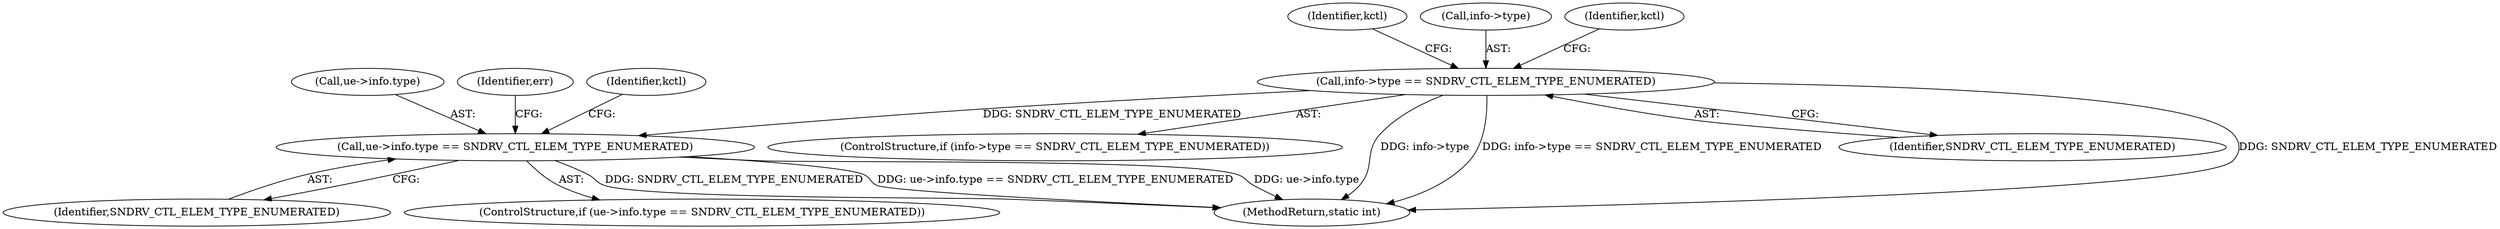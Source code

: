 digraph "0_linux_82262a46627bebb0febcc26664746c25cef08563@pointer" {
"1000410" [label="(Call,ue->info.type == SNDRV_CTL_ELEM_TYPE_ENUMERATED)"];
"1000211" [label="(Call,info->type == SNDRV_CTL_ELEM_TYPE_ENUMERATED)"];
"1000508" [label="(MethodReturn,static int)"];
"1000419" [label="(Identifier,err)"];
"1000218" [label="(Identifier,kctl)"];
"1000215" [label="(Identifier,SNDRV_CTL_ELEM_TYPE_ENUMERATED)"];
"1000210" [label="(ControlStructure,if (info->type == SNDRV_CTL_ELEM_TYPE_ENUMERATED))"];
"1000212" [label="(Call,info->type)"];
"1000433" [label="(Identifier,kctl)"];
"1000416" [label="(Identifier,SNDRV_CTL_ELEM_TYPE_ENUMERATED)"];
"1000410" [label="(Call,ue->info.type == SNDRV_CTL_ELEM_TYPE_ENUMERATED)"];
"1000211" [label="(Call,info->type == SNDRV_CTL_ELEM_TYPE_ENUMERATED)"];
"1000224" [label="(Identifier,kctl)"];
"1000411" [label="(Call,ue->info.type)"];
"1000409" [label="(ControlStructure,if (ue->info.type == SNDRV_CTL_ELEM_TYPE_ENUMERATED))"];
"1000410" -> "1000409"  [label="AST: "];
"1000410" -> "1000416"  [label="CFG: "];
"1000411" -> "1000410"  [label="AST: "];
"1000416" -> "1000410"  [label="AST: "];
"1000419" -> "1000410"  [label="CFG: "];
"1000433" -> "1000410"  [label="CFG: "];
"1000410" -> "1000508"  [label="DDG: ue->info.type"];
"1000410" -> "1000508"  [label="DDG: SNDRV_CTL_ELEM_TYPE_ENUMERATED"];
"1000410" -> "1000508"  [label="DDG: ue->info.type == SNDRV_CTL_ELEM_TYPE_ENUMERATED"];
"1000211" -> "1000410"  [label="DDG: SNDRV_CTL_ELEM_TYPE_ENUMERATED"];
"1000211" -> "1000210"  [label="AST: "];
"1000211" -> "1000215"  [label="CFG: "];
"1000212" -> "1000211"  [label="AST: "];
"1000215" -> "1000211"  [label="AST: "];
"1000218" -> "1000211"  [label="CFG: "];
"1000224" -> "1000211"  [label="CFG: "];
"1000211" -> "1000508"  [label="DDG: info->type"];
"1000211" -> "1000508"  [label="DDG: info->type == SNDRV_CTL_ELEM_TYPE_ENUMERATED"];
"1000211" -> "1000508"  [label="DDG: SNDRV_CTL_ELEM_TYPE_ENUMERATED"];
}
